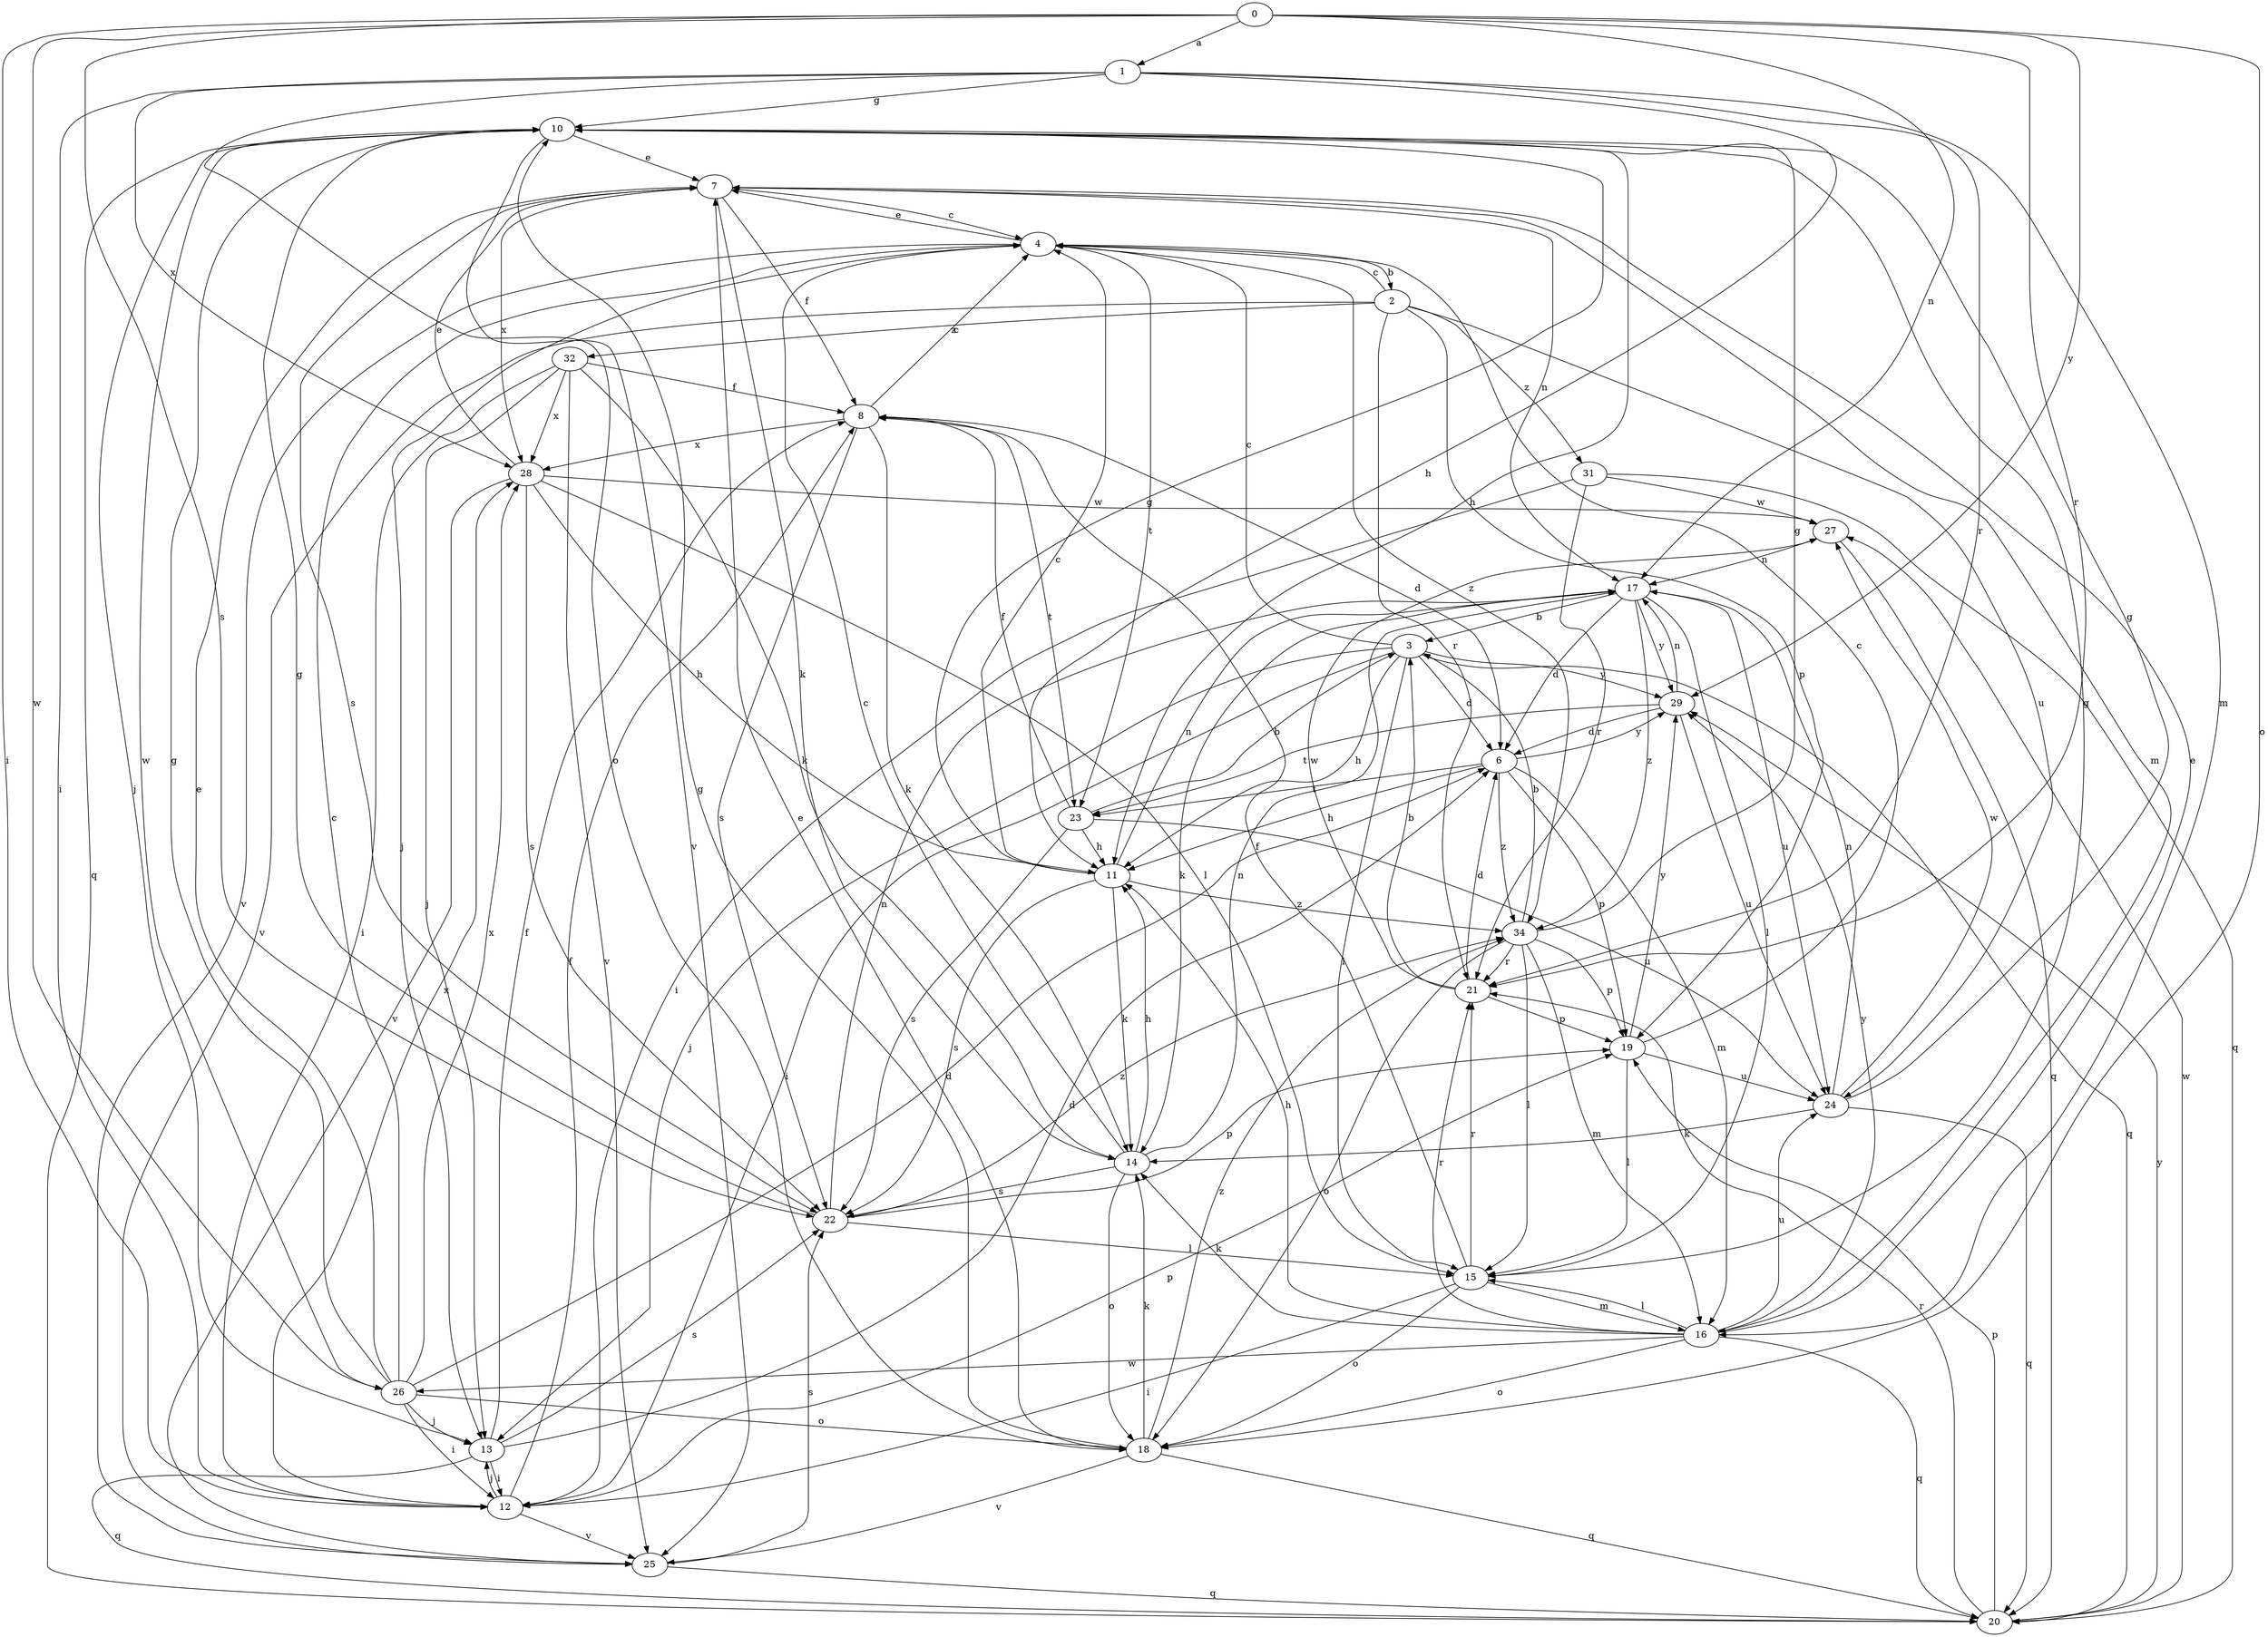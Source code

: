 strict digraph  {
0;
1;
2;
3;
4;
6;
7;
8;
10;
11;
12;
13;
14;
15;
16;
17;
18;
19;
20;
21;
22;
23;
24;
25;
26;
27;
28;
29;
31;
32;
34;
0 -> 1  [label=a];
0 -> 12  [label=i];
0 -> 17  [label=n];
0 -> 18  [label=o];
0 -> 21  [label=r];
0 -> 22  [label=s];
0 -> 26  [label=w];
0 -> 29  [label=y];
1 -> 10  [label=g];
1 -> 11  [label=h];
1 -> 12  [label=i];
1 -> 16  [label=m];
1 -> 18  [label=o];
1 -> 21  [label=r];
1 -> 28  [label=x];
2 -> 4  [label=c];
2 -> 19  [label=p];
2 -> 21  [label=r];
2 -> 24  [label=u];
2 -> 25  [label=v];
2 -> 31  [label=z];
2 -> 32  [label=z];
3 -> 4  [label=c];
3 -> 6  [label=d];
3 -> 11  [label=h];
3 -> 12  [label=i];
3 -> 13  [label=j];
3 -> 15  [label=l];
3 -> 20  [label=q];
3 -> 29  [label=y];
4 -> 2  [label=b];
4 -> 7  [label=e];
4 -> 13  [label=j];
4 -> 23  [label=t];
4 -> 25  [label=v];
4 -> 34  [label=z];
6 -> 11  [label=h];
6 -> 16  [label=m];
6 -> 19  [label=p];
6 -> 23  [label=t];
6 -> 29  [label=y];
6 -> 34  [label=z];
7 -> 4  [label=c];
7 -> 8  [label=f];
7 -> 14  [label=k];
7 -> 16  [label=m];
7 -> 17  [label=n];
7 -> 22  [label=s];
7 -> 28  [label=x];
8 -> 4  [label=c];
8 -> 6  [label=d];
8 -> 14  [label=k];
8 -> 22  [label=s];
8 -> 23  [label=t];
8 -> 28  [label=x];
10 -> 7  [label=e];
10 -> 11  [label=h];
10 -> 13  [label=j];
10 -> 20  [label=q];
10 -> 25  [label=v];
10 -> 26  [label=w];
11 -> 4  [label=c];
11 -> 10  [label=g];
11 -> 14  [label=k];
11 -> 17  [label=n];
11 -> 22  [label=s];
11 -> 34  [label=z];
12 -> 8  [label=f];
12 -> 13  [label=j];
12 -> 19  [label=p];
12 -> 25  [label=v];
12 -> 28  [label=x];
13 -> 6  [label=d];
13 -> 8  [label=f];
13 -> 12  [label=i];
13 -> 20  [label=q];
13 -> 22  [label=s];
14 -> 4  [label=c];
14 -> 11  [label=h];
14 -> 17  [label=n];
14 -> 18  [label=o];
14 -> 22  [label=s];
15 -> 8  [label=f];
15 -> 10  [label=g];
15 -> 12  [label=i];
15 -> 16  [label=m];
15 -> 18  [label=o];
15 -> 21  [label=r];
16 -> 7  [label=e];
16 -> 11  [label=h];
16 -> 14  [label=k];
16 -> 15  [label=l];
16 -> 18  [label=o];
16 -> 20  [label=q];
16 -> 21  [label=r];
16 -> 24  [label=u];
16 -> 26  [label=w];
16 -> 29  [label=y];
17 -> 3  [label=b];
17 -> 6  [label=d];
17 -> 14  [label=k];
17 -> 15  [label=l];
17 -> 24  [label=u];
17 -> 29  [label=y];
17 -> 34  [label=z];
18 -> 7  [label=e];
18 -> 10  [label=g];
18 -> 14  [label=k];
18 -> 20  [label=q];
18 -> 25  [label=v];
18 -> 34  [label=z];
19 -> 4  [label=c];
19 -> 15  [label=l];
19 -> 24  [label=u];
19 -> 29  [label=y];
20 -> 19  [label=p];
20 -> 21  [label=r];
20 -> 27  [label=w];
20 -> 29  [label=y];
21 -> 3  [label=b];
21 -> 6  [label=d];
21 -> 19  [label=p];
21 -> 27  [label=w];
22 -> 10  [label=g];
22 -> 15  [label=l];
22 -> 17  [label=n];
22 -> 19  [label=p];
22 -> 34  [label=z];
23 -> 3  [label=b];
23 -> 8  [label=f];
23 -> 11  [label=h];
23 -> 22  [label=s];
23 -> 24  [label=u];
24 -> 10  [label=g];
24 -> 14  [label=k];
24 -> 17  [label=n];
24 -> 20  [label=q];
24 -> 27  [label=w];
25 -> 20  [label=q];
25 -> 22  [label=s];
26 -> 4  [label=c];
26 -> 6  [label=d];
26 -> 7  [label=e];
26 -> 10  [label=g];
26 -> 12  [label=i];
26 -> 13  [label=j];
26 -> 18  [label=o];
26 -> 28  [label=x];
27 -> 17  [label=n];
27 -> 20  [label=q];
28 -> 7  [label=e];
28 -> 11  [label=h];
28 -> 15  [label=l];
28 -> 22  [label=s];
28 -> 25  [label=v];
28 -> 27  [label=w];
29 -> 6  [label=d];
29 -> 17  [label=n];
29 -> 23  [label=t];
29 -> 24  [label=u];
31 -> 12  [label=i];
31 -> 20  [label=q];
31 -> 21  [label=r];
31 -> 27  [label=w];
32 -> 8  [label=f];
32 -> 12  [label=i];
32 -> 13  [label=j];
32 -> 14  [label=k];
32 -> 25  [label=v];
32 -> 28  [label=x];
34 -> 3  [label=b];
34 -> 10  [label=g];
34 -> 15  [label=l];
34 -> 16  [label=m];
34 -> 18  [label=o];
34 -> 19  [label=p];
34 -> 21  [label=r];
}
